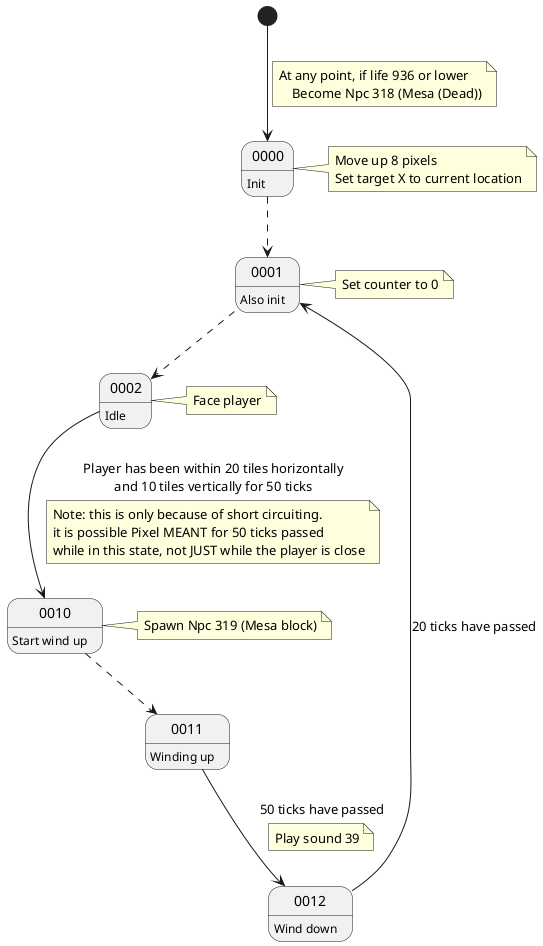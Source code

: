@startuml Npc 317 - Mesa
[*] --> 0000
note on link
At any point, if life 936 or lower
    Become Npc 318 (Mesa (Dead))
end note

0000 : Init
note right of 0000
Move up 8 pixels
Set target X to current location
end note
0000 -[dashed]-> 0001

0001 : Also init
note right of 0001 : Set counter to 0
0001 -[dashed]-> 0002

0002 : Idle
note right of 0002 : Face player
0002 --> 0010: Player has been within 20 tiles horizontally\n\
and 10 tiles vertically for 50 ticks
note on link
Note: this is only because of short circuiting.
it is possible Pixel MEANT for 50 ticks passed
while in this state, not JUST while the player is close
end note

0010 : Start wind up
note right of 0010 : Spawn Npc 319 (Mesa block)
0010 -[dashed]-> 0011

0011 : Winding up
0011 --> 0012: 50 ticks have passed
note on link: Play sound 39

0012 : Wind down
0012 --> 0001: 20 ticks have passed

@enduml